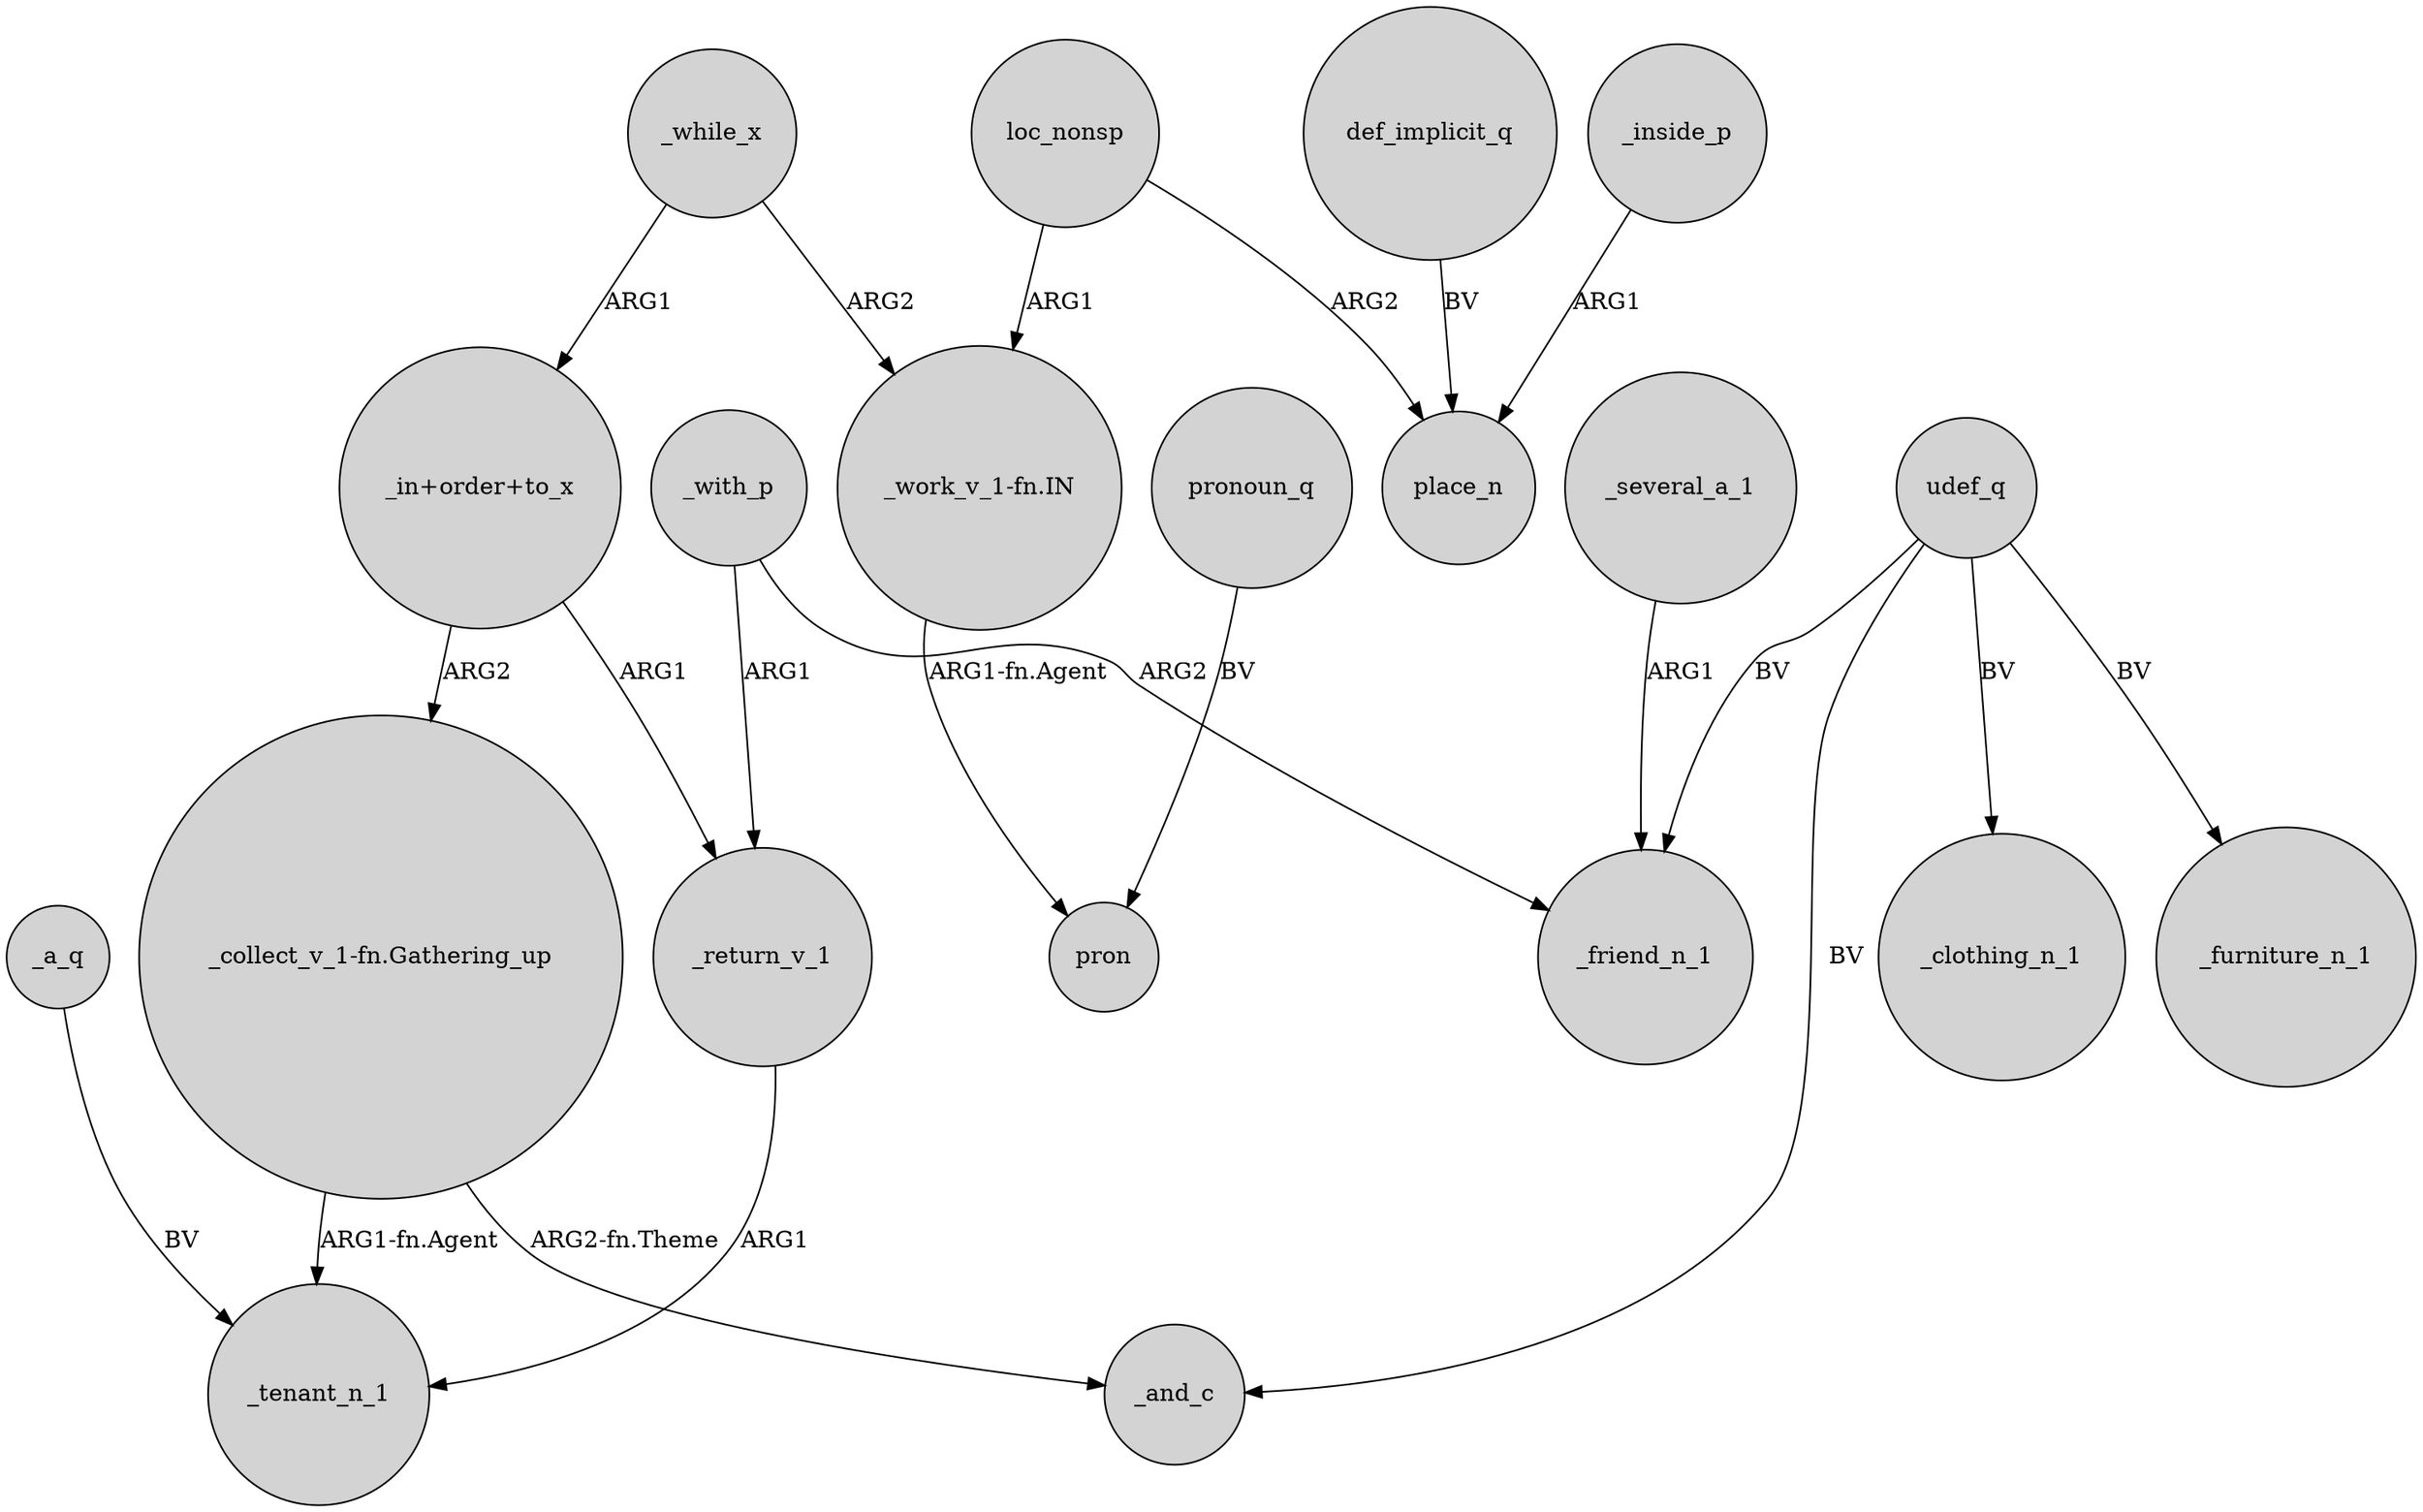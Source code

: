 digraph {
	node [shape=circle style=filled]
	"_collect_v_1-fn.Gathering_up" -> _tenant_n_1 [label="ARG1-fn.Agent"]
	_while_x -> "_work_v_1-fn.IN" [label=ARG2]
	"_in+order+to_x" -> _return_v_1 [label=ARG1]
	def_implicit_q -> place_n [label=BV]
	_while_x -> "_in+order+to_x" [label=ARG1]
	_with_p -> _friend_n_1 [label=ARG2]
	_inside_p -> place_n [label=ARG1]
	"_collect_v_1-fn.Gathering_up" -> _and_c [label="ARG2-fn.Theme"]
	pronoun_q -> pron [label=BV]
	udef_q -> _clothing_n_1 [label=BV]
	"_work_v_1-fn.IN" -> pron [label="ARG1-fn.Agent"]
	udef_q -> _furniture_n_1 [label=BV]
	udef_q -> _friend_n_1 [label=BV]
	_several_a_1 -> _friend_n_1 [label=ARG1]
	_return_v_1 -> _tenant_n_1 [label=ARG1]
	loc_nonsp -> place_n [label=ARG2]
	loc_nonsp -> "_work_v_1-fn.IN" [label=ARG1]
	"_in+order+to_x" -> "_collect_v_1-fn.Gathering_up" [label=ARG2]
	_with_p -> _return_v_1 [label=ARG1]
	udef_q -> _and_c [label=BV]
	_a_q -> _tenant_n_1 [label=BV]
}
